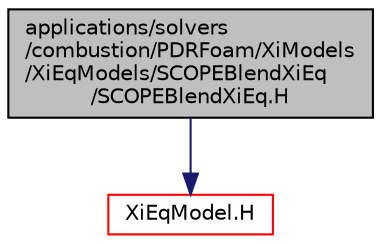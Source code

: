 digraph "applications/solvers/combustion/PDRFoam/XiModels/XiEqModels/SCOPEBlendXiEq/SCOPEBlendXiEq.H"
{
  bgcolor="transparent";
  edge [fontname="Helvetica",fontsize="10",labelfontname="Helvetica",labelfontsize="10"];
  node [fontname="Helvetica",fontsize="10",shape=record];
  Node1 [label="applications/solvers\l/combustion/PDRFoam/XiModels\l/XiEqModels/SCOPEBlendXiEq\l/SCOPEBlendXiEq.H",height=0.2,width=0.4,color="black", fillcolor="grey75", style="filled", fontcolor="black"];
  Node1 -> Node2 [color="midnightblue",fontsize="10",style="solid",fontname="Helvetica"];
  Node2 [label="XiEqModel.H",height=0.2,width=0.4,color="red",URL="$a03227.html"];
}
